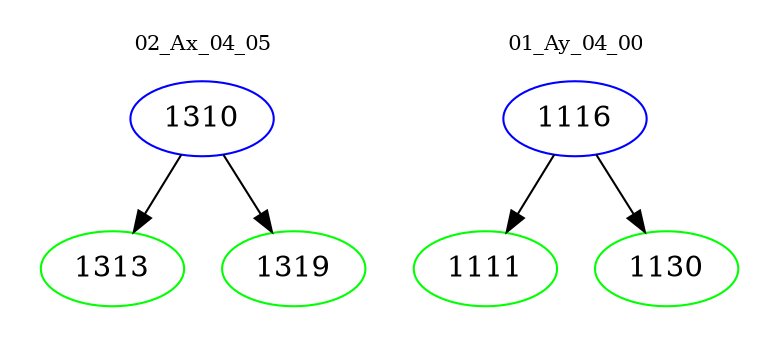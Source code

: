 digraph{
subgraph cluster_0 {
color = white
label = "02_Ax_04_05";
fontsize=10;
T0_1310 [label="1310", color="blue"]
T0_1310 -> T0_1313 [color="black"]
T0_1313 [label="1313", color="green"]
T0_1310 -> T0_1319 [color="black"]
T0_1319 [label="1319", color="green"]
}
subgraph cluster_1 {
color = white
label = "01_Ay_04_00";
fontsize=10;
T1_1116 [label="1116", color="blue"]
T1_1116 -> T1_1111 [color="black"]
T1_1111 [label="1111", color="green"]
T1_1116 -> T1_1130 [color="black"]
T1_1130 [label="1130", color="green"]
}
}
